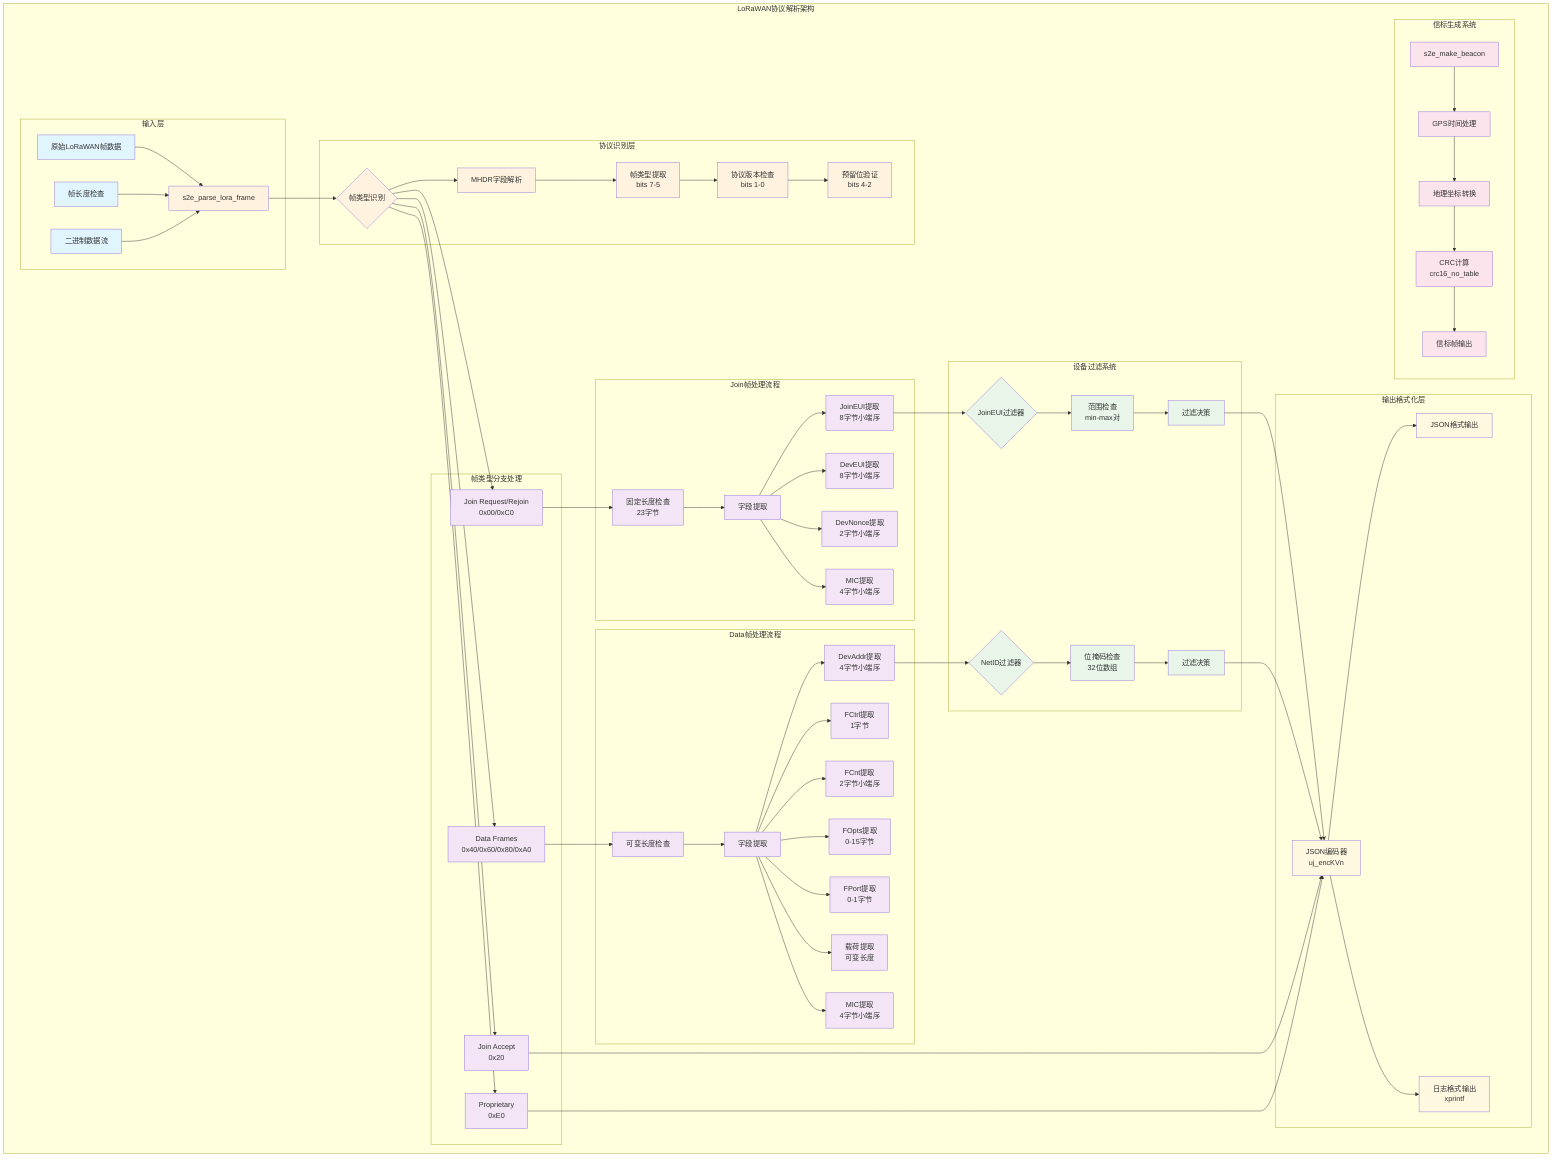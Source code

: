 graph TB
    subgraph "LoRaWAN协议解析架构"
        subgraph "输入层"
            A[原始LoRaWAN帧数据] --> B[s2e_parse_lora_frame]
            A1[帧长度检查] --> B
            A2[二进制数据流] --> B
        end
        
        subgraph "协议识别层"
            B --> C{帧类型识别}
            C --> D[MHDR字段解析]
            D --> E[帧类型提取<br/>bits 7-5]
            E --> F[协议版本检查<br/>bits 1-0]
            F --> G[预留位验证<br/>bits 4-2]
        end
        
        subgraph "帧类型分支处理"
            C --> H[Join Request/Rejoin<br/>0x00/0xC0]
            C --> I[Join Accept<br/>0x20] 
            C --> J[Data Frames<br/>0x40/0x60/0x80/0xA0]
            C --> K[Proprietary<br/>0xE0]
        end
        
        subgraph "Join帧处理流程"
            H --> L[固定长度检查<br/>23字节]
            L --> M[字段提取]
            M --> N[JoinEUI提取<br/>8字节小端序]
            M --> O[DevEUI提取<br/>8字节小端序]
            M --> P[DevNonce提取<br/>2字节小端序]
            M --> Q[MIC提取<br/>4字节小端序]
        end
        
        subgraph "Data帧处理流程"
            J --> R[可变长度检查]
            R --> S[字段提取]
            S --> T[DevAddr提取<br/>4字节小端序]
            S --> U[FCtrl提取<br/>1字节]
            S --> V[FCnt提取<br/>2字节小端序] 
            S --> W[FOpts提取<br/>0-15字节]
            S --> X[FPort提取<br/>0-1字节]
            S --> Y[载荷提取<br/>可变长度]
            S --> Z[MIC提取<br/>4字节小端序]
        end
        
        subgraph "设备过滤系统"
            N --> AA{JoinEUI过滤器}
            AA --> AB[范围检查<br/>min-max对]
            AB --> AC[过滤决策]
            T --> AD{NetID过滤器}
            AD --> AE[位掩码检查<br/>32位数组]
            AE --> AF[过滤决策]
        end
        
        subgraph "输出格式化层"
            AC --> AG[JSON编码器<br/>uj_encKVn]
            AF --> AG
            I --> AG
            K --> AG
            AG --> AH[JSON格式输出]
            AG --> AI[日志格式输出<br/>xprintf]
        end
        
        subgraph "信标生成系统"
            BA[s2e_make_beacon] --> BB[GPS时间处理]
            BB --> BC[地理坐标转换]
            BC --> BD[CRC计算<br/>crc16_no_table]
            BD --> BE[信标帧输出]
        end
    end

    classDef inputLayer fill:#e1f5fe
    classDef protocolLayer fill:#fff3e0  
    classDef processLayer fill:#f3e5f5
    classDef filterLayer fill:#e8f5e8
    classDef outputLayer fill:#fff8e1
    classDef beaconLayer fill:#fce4ec

    class A,A1,A2 inputLayer
    class B,C,D,E,F,G protocolLayer
    class H,I,J,K,L,M,N,O,P,Q,R,S,T,U,V,W,X,Y,Z processLayer
    class AA,AB,AC,AD,AE,AF filterLayer
    class AG,AH,AI outputLayer
    class BA,BB,BC,BD,BE beaconLayer